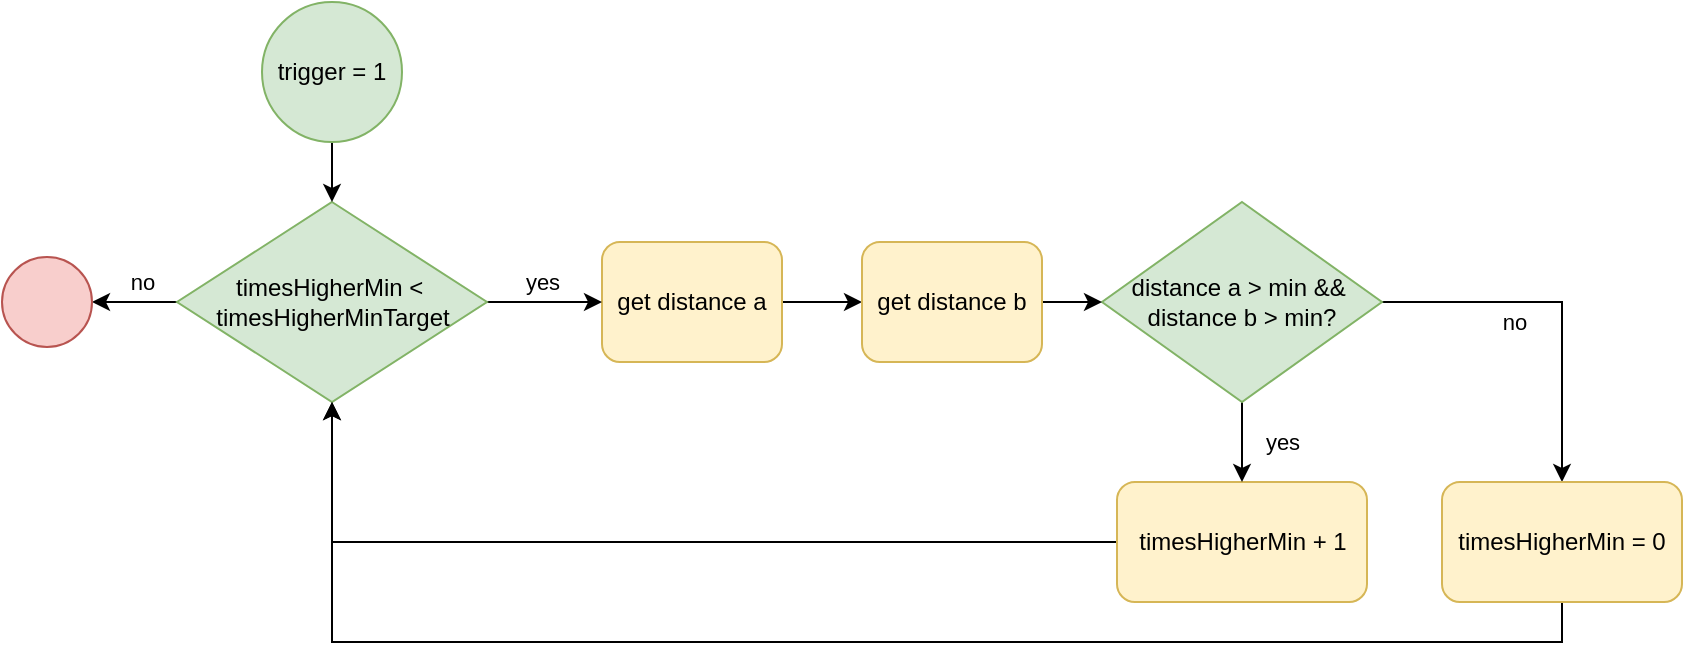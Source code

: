 <mxfile version="13.5.0" type="device"><diagram id="c7558073-3199-34d8-9f00-42111426c3f3" name="Page-1"><mxGraphModel shadow="0" math="0" background="#ffffff" pageHeight="1169" pageWidth="826" pageScale="1" page="1" fold="1" arrows="1" connect="1" tooltips="1" guides="1" gridSize="10" grid="1" dy="782" dx="1490"><root><mxCell id="0"/><mxCell id="1" parent="0"/><mxCell id="21Nzq3SxX6k9atHkxVok-80" parent="1" style="edgeStyle=orthogonalEdgeStyle;rounded=0;orthogonalLoop=1;jettySize=auto;html=1;exitX=1;exitY=0.5;exitDx=0;exitDy=0;" edge="1" target="21Nzq3SxX6k9atHkxVok-77" source="21Nzq3SxX6k9atHkxVok-5"><mxGeometry as="geometry" relative="1"/></mxCell><mxCell id="21Nzq3SxX6k9atHkxVok-5" value="get distance a" parent="1" vertex="1" style="rounded=1;whiteSpace=wrap;html=1;fillColor=#fff2cc;strokeColor=#d6b656;"><mxGeometry as="geometry" height="60" width="90" y="180" x="540"/></mxCell><mxCell id="21Nzq3SxX6k9atHkxVok-79" value="yes" parent="1" style="edgeStyle=orthogonalEdgeStyle;rounded=0;orthogonalLoop=1;jettySize=auto;html=1;exitX=1;exitY=0.5;exitDx=0;exitDy=0;entryX=0;entryY=0.5;entryDx=0;entryDy=0;" edge="1" target="21Nzq3SxX6k9atHkxVok-5" source="21Nzq3SxX6k9atHkxVok-22"><mxGeometry as="geometry" y="10" x="-0.043" relative="1"><mxPoint as="offset"/></mxGeometry></mxCell><mxCell id="21Nzq3SxX6k9atHkxVok-86" value="no" parent="1" style="edgeStyle=orthogonalEdgeStyle;rounded=0;orthogonalLoop=1;jettySize=auto;html=1;exitX=0;exitY=0.5;exitDx=0;exitDy=0;entryX=1;entryY=0.5;entryDx=0;entryDy=0;" edge="1" target="21Nzq3SxX6k9atHkxVok-87" source="21Nzq3SxX6k9atHkxVok-22"><mxGeometry as="geometry" y="-10" x="-0.176" relative="1"><mxPoint as="targetPoint" y="209.667" x="290"/><mxPoint as="offset"/></mxGeometry></mxCell><mxCell id="21Nzq3SxX6k9atHkxVok-22" value="timesHigherMin &amp;lt;&amp;nbsp;&lt;br&gt;timesHigherMinTarget" parent="1" vertex="1" style="rhombus;whiteSpace=wrap;html=1;fillColor=#d5e8d4;strokeColor=#82b366;"><mxGeometry as="geometry" height="100" width="155" y="160" x="327.5"/></mxCell><mxCell id="21Nzq3SxX6k9atHkxVok-82" parent="1" style="edgeStyle=orthogonalEdgeStyle;rounded=0;orthogonalLoop=1;jettySize=auto;html=1;exitX=0;exitY=0.5;exitDx=0;exitDy=0;entryX=0.5;entryY=1;entryDx=0;entryDy=0;" edge="1" target="21Nzq3SxX6k9atHkxVok-22" source="21Nzq3SxX6k9atHkxVok-73"><mxGeometry as="geometry" relative="1"/></mxCell><mxCell id="21Nzq3SxX6k9atHkxVok-73" value="timesHigherMin + 1" parent="1" vertex="1" style="rounded=1;whiteSpace=wrap;html=1;fillColor=#fff2cc;strokeColor=#d6b656;"><mxGeometry as="geometry" height="60" width="125" y="300" x="797.5"/></mxCell><mxCell id="21Nzq3SxX6k9atHkxVok-78" value="yes" parent="1" style="edgeStyle=orthogonalEdgeStyle;rounded=0;orthogonalLoop=1;jettySize=auto;html=1;exitX=0.5;exitY=1;exitDx=0;exitDy=0;" edge="1" target="21Nzq3SxX6k9atHkxVok-73" source="21Nzq3SxX6k9atHkxVok-76"><mxGeometry as="geometry" y="20" relative="1"><mxPoint as="offset"/></mxGeometry></mxCell><mxCell id="21Nzq3SxX6k9atHkxVok-84" value="no" parent="1" style="edgeStyle=orthogonalEdgeStyle;rounded=0;orthogonalLoop=1;jettySize=auto;html=1;exitX=1;exitY=0.5;exitDx=0;exitDy=0;entryX=0.5;entryY=0;entryDx=0;entryDy=0;" edge="1" target="21Nzq3SxX6k9atHkxVok-83" source="21Nzq3SxX6k9atHkxVok-76"><mxGeometry as="geometry" y="-10" x="-0.273" relative="1"><mxPoint as="offset"/></mxGeometry></mxCell><mxCell id="21Nzq3SxX6k9atHkxVok-76" value="distance a &amp;gt; min &amp;amp;&amp;amp;&amp;nbsp;&lt;br&gt;distance b &amp;gt; min?" parent="1" vertex="1" style="rhombus;whiteSpace=wrap;html=1;fillColor=#d5e8d4;strokeColor=#82b366;"><mxGeometry as="geometry" height="100" width="140" y="160" x="790"/></mxCell><mxCell id="21Nzq3SxX6k9atHkxVok-81" parent="1" style="edgeStyle=orthogonalEdgeStyle;rounded=0;orthogonalLoop=1;jettySize=auto;html=1;exitX=1;exitY=0.5;exitDx=0;exitDy=0;entryX=0;entryY=0.5;entryDx=0;entryDy=0;" edge="1" target="21Nzq3SxX6k9atHkxVok-76" source="21Nzq3SxX6k9atHkxVok-77"><mxGeometry as="geometry" relative="1"/></mxCell><mxCell id="21Nzq3SxX6k9atHkxVok-77" value="get distance b" parent="1" vertex="1" style="rounded=1;whiteSpace=wrap;html=1;fillColor=#fff2cc;strokeColor=#d6b656;"><mxGeometry as="geometry" height="60" width="90" y="180" x="670"/></mxCell><mxCell id="21Nzq3SxX6k9atHkxVok-85" parent="1" style="edgeStyle=orthogonalEdgeStyle;rounded=0;orthogonalLoop=1;jettySize=auto;html=1;exitX=0.5;exitY=1;exitDx=0;exitDy=0;entryX=0.5;entryY=1;entryDx=0;entryDy=0;" edge="1" target="21Nzq3SxX6k9atHkxVok-22" source="21Nzq3SxX6k9atHkxVok-83"><mxGeometry as="geometry" relative="1"/></mxCell><mxCell id="21Nzq3SxX6k9atHkxVok-83" value="timesHigherMin = 0" parent="1" vertex="1" style="rounded=1;whiteSpace=wrap;html=1;fillColor=#fff2cc;strokeColor=#d6b656;"><mxGeometry as="geometry" height="60" width="120" y="300" x="960"/></mxCell><mxCell id="21Nzq3SxX6k9atHkxVok-87" value="" parent="1" vertex="1" style="ellipse;whiteSpace=wrap;html=1;fillColor=#f8cecc;strokeColor=#b85450;"><mxGeometry as="geometry" height="45" width="45" y="187.5" x="240"/></mxCell><mxCell id="21Nzq3SxX6k9atHkxVok-90" parent="1" style="edgeStyle=orthogonalEdgeStyle;rounded=0;orthogonalLoop=1;jettySize=auto;html=1;exitX=0.5;exitY=1;exitDx=0;exitDy=0;entryX=0.5;entryY=0;entryDx=0;entryDy=0;" edge="1" target="21Nzq3SxX6k9atHkxVok-22" source="21Nzq3SxX6k9atHkxVok-89"><mxGeometry as="geometry" relative="1"/></mxCell><mxCell id="21Nzq3SxX6k9atHkxVok-89" value="trigger = 1" parent="1" vertex="1" style="ellipse;whiteSpace=wrap;html=1;fillColor=#d5e8d4;strokeColor=#82b366;"><mxGeometry as="geometry" height="70" width="70" y="60" x="370"/></mxCell></root></mxGraphModel></diagram></mxfile>